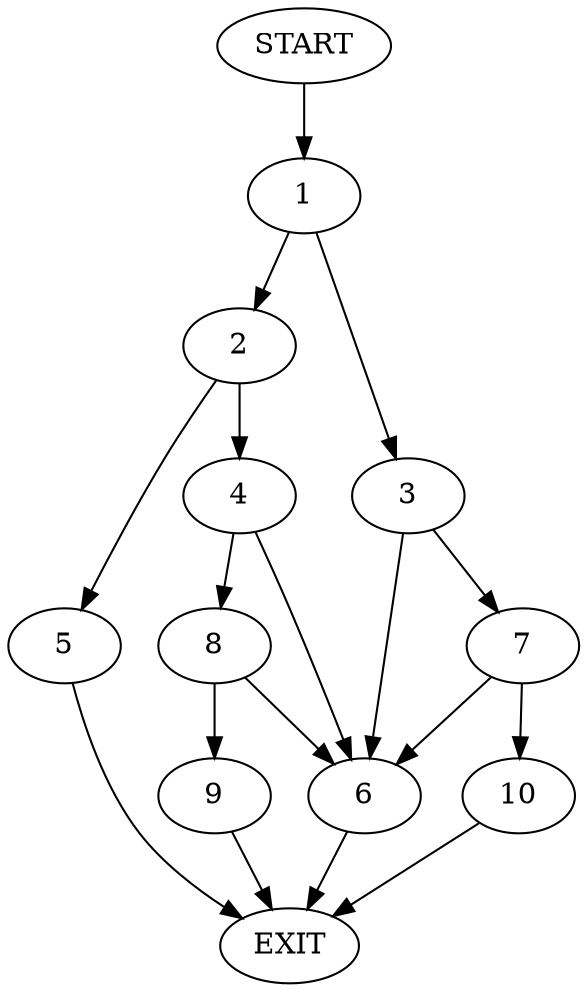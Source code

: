 digraph {
0 [label="START"]
11 [label="EXIT"]
0 -> 1
1 -> 2
1 -> 3
2 -> 4
2 -> 5
3 -> 6
3 -> 7
5 -> 11
4 -> 6
4 -> 8
6 -> 11
8 -> 6
8 -> 9
9 -> 11
7 -> 6
7 -> 10
10 -> 11
}
